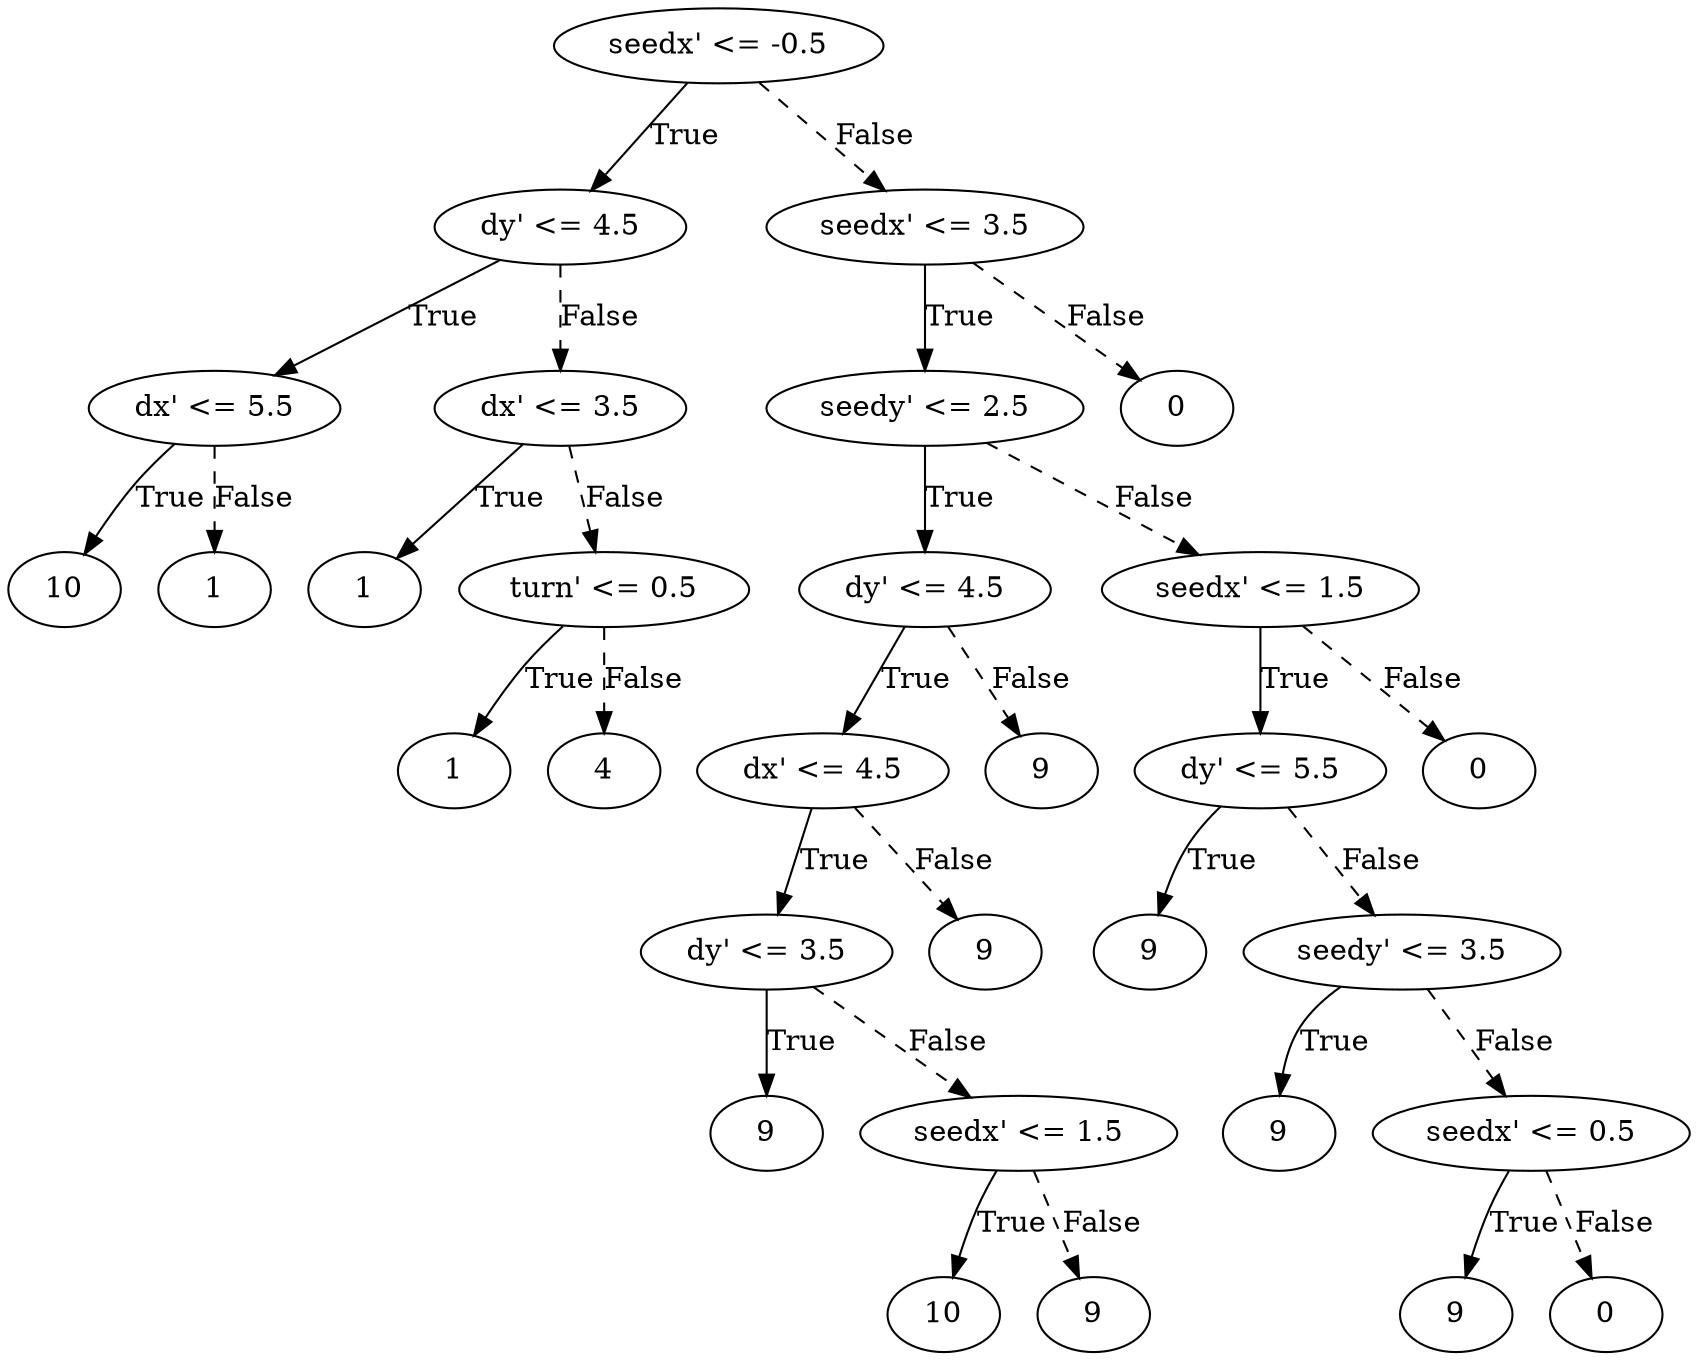 digraph {
0 [label="seedx' <= -0.5"];
1 [label="dy' <= 4.5"];
2 [label="dx' <= 5.5"];
3 [label="10"];
2 -> 3 [label="True"];
4 [label="1"];
2 -> 4 [style="dashed", label="False"];
1 -> 2 [label="True"];
5 [label="dx' <= 3.5"];
6 [label="1"];
5 -> 6 [label="True"];
7 [label="turn' <= 0.5"];
8 [label="1"];
7 -> 8 [label="True"];
9 [label="4"];
7 -> 9 [style="dashed", label="False"];
5 -> 7 [style="dashed", label="False"];
1 -> 5 [style="dashed", label="False"];
0 -> 1 [label="True"];
10 [label="seedx' <= 3.5"];
11 [label="seedy' <= 2.5"];
12 [label="dy' <= 4.5"];
13 [label="dx' <= 4.5"];
14 [label="dy' <= 3.5"];
15 [label="9"];
14 -> 15 [label="True"];
16 [label="seedx' <= 1.5"];
17 [label="10"];
16 -> 17 [label="True"];
18 [label="9"];
16 -> 18 [style="dashed", label="False"];
14 -> 16 [style="dashed", label="False"];
13 -> 14 [label="True"];
19 [label="9"];
13 -> 19 [style="dashed", label="False"];
12 -> 13 [label="True"];
20 [label="9"];
12 -> 20 [style="dashed", label="False"];
11 -> 12 [label="True"];
21 [label="seedx' <= 1.5"];
22 [label="dy' <= 5.5"];
23 [label="9"];
22 -> 23 [label="True"];
24 [label="seedy' <= 3.5"];
25 [label="9"];
24 -> 25 [label="True"];
26 [label="seedx' <= 0.5"];
27 [label="9"];
26 -> 27 [label="True"];
28 [label="0"];
26 -> 28 [style="dashed", label="False"];
24 -> 26 [style="dashed", label="False"];
22 -> 24 [style="dashed", label="False"];
21 -> 22 [label="True"];
29 [label="0"];
21 -> 29 [style="dashed", label="False"];
11 -> 21 [style="dashed", label="False"];
10 -> 11 [label="True"];
30 [label="0"];
10 -> 30 [style="dashed", label="False"];
0 -> 10 [style="dashed", label="False"];

}